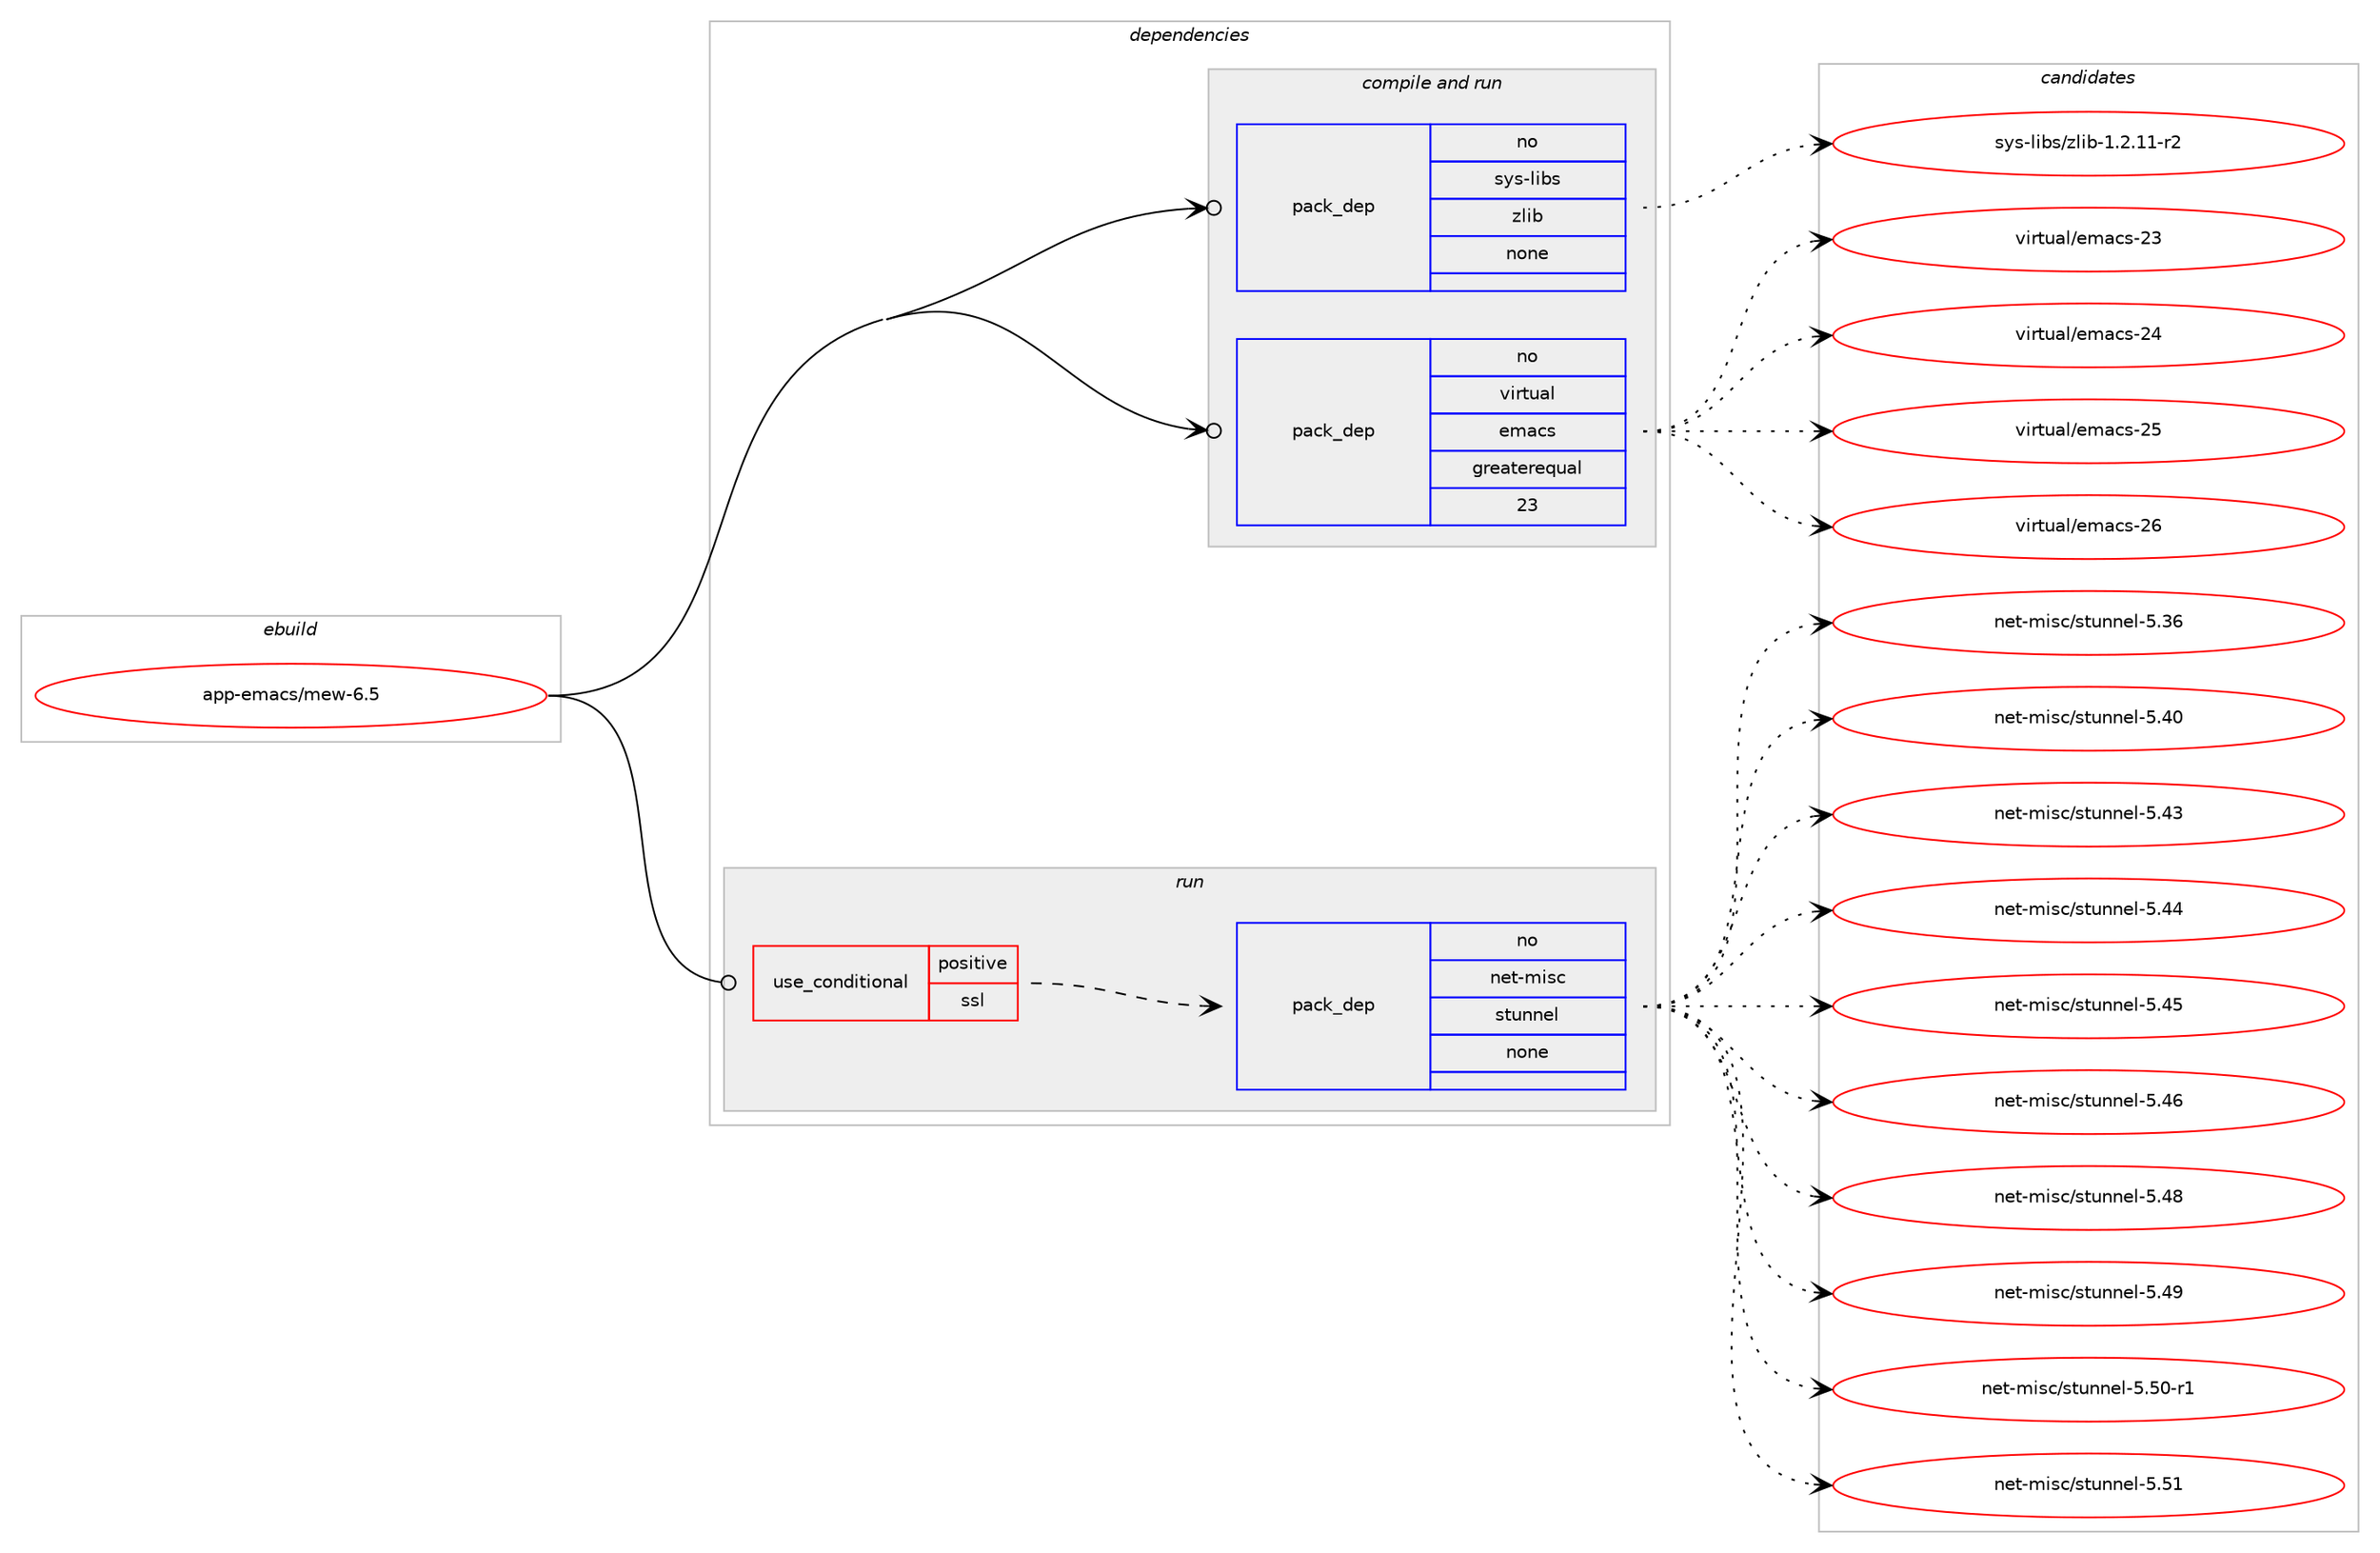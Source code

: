 digraph prolog {

# *************
# Graph options
# *************

newrank=true;
concentrate=true;
compound=true;
graph [rankdir=LR,fontname=Helvetica,fontsize=10,ranksep=1.5];#, ranksep=2.5, nodesep=0.2];
edge  [arrowhead=vee];
node  [fontname=Helvetica,fontsize=10];

# **********
# The ebuild
# **********

subgraph cluster_leftcol {
color=gray;
rank=same;
label=<<i>ebuild</i>>;
id [label="app-emacs/mew-6.5", color=red, width=4, href="../app-emacs/mew-6.5.svg"];
}

# ****************
# The dependencies
# ****************

subgraph cluster_midcol {
color=gray;
label=<<i>dependencies</i>>;
subgraph cluster_compile {
fillcolor="#eeeeee";
style=filled;
label=<<i>compile</i>>;
}
subgraph cluster_compileandrun {
fillcolor="#eeeeee";
style=filled;
label=<<i>compile and run</i>>;
subgraph pack445 {
dependency478 [label=<<TABLE BORDER="0" CELLBORDER="1" CELLSPACING="0" CELLPADDING="4" WIDTH="220"><TR><TD ROWSPAN="6" CELLPADDING="30">pack_dep</TD></TR><TR><TD WIDTH="110">no</TD></TR><TR><TD>sys-libs</TD></TR><TR><TD>zlib</TD></TR><TR><TD>none</TD></TR><TR><TD></TD></TR></TABLE>>, shape=none, color=blue];
}
id:e -> dependency478:w [weight=20,style="solid",arrowhead="odotvee"];
subgraph pack446 {
dependency479 [label=<<TABLE BORDER="0" CELLBORDER="1" CELLSPACING="0" CELLPADDING="4" WIDTH="220"><TR><TD ROWSPAN="6" CELLPADDING="30">pack_dep</TD></TR><TR><TD WIDTH="110">no</TD></TR><TR><TD>virtual</TD></TR><TR><TD>emacs</TD></TR><TR><TD>greaterequal</TD></TR><TR><TD>23</TD></TR></TABLE>>, shape=none, color=blue];
}
id:e -> dependency479:w [weight=20,style="solid",arrowhead="odotvee"];
}
subgraph cluster_run {
fillcolor="#eeeeee";
style=filled;
label=<<i>run</i>>;
subgraph cond24 {
dependency480 [label=<<TABLE BORDER="0" CELLBORDER="1" CELLSPACING="0" CELLPADDING="4"><TR><TD ROWSPAN="3" CELLPADDING="10">use_conditional</TD></TR><TR><TD>positive</TD></TR><TR><TD>ssl</TD></TR></TABLE>>, shape=none, color=red];
subgraph pack447 {
dependency481 [label=<<TABLE BORDER="0" CELLBORDER="1" CELLSPACING="0" CELLPADDING="4" WIDTH="220"><TR><TD ROWSPAN="6" CELLPADDING="30">pack_dep</TD></TR><TR><TD WIDTH="110">no</TD></TR><TR><TD>net-misc</TD></TR><TR><TD>stunnel</TD></TR><TR><TD>none</TD></TR><TR><TD></TD></TR></TABLE>>, shape=none, color=blue];
}
dependency480:e -> dependency481:w [weight=20,style="dashed",arrowhead="vee"];
}
id:e -> dependency480:w [weight=20,style="solid",arrowhead="odot"];
}
}

# **************
# The candidates
# **************

subgraph cluster_choices {
rank=same;
color=gray;
label=<<i>candidates</i>>;

subgraph choice445 {
color=black;
nodesep=1;
choice11512111545108105981154712210810598454946504649494511450 [label="sys-libs/zlib-1.2.11-r2", color=red, width=4,href="../sys-libs/zlib-1.2.11-r2.svg"];
dependency478:e -> choice11512111545108105981154712210810598454946504649494511450:w [style=dotted,weight="100"];
}
subgraph choice446 {
color=black;
nodesep=1;
choice11810511411611797108471011099799115455051 [label="virtual/emacs-23", color=red, width=4,href="../virtual/emacs-23.svg"];
choice11810511411611797108471011099799115455052 [label="virtual/emacs-24", color=red, width=4,href="../virtual/emacs-24.svg"];
choice11810511411611797108471011099799115455053 [label="virtual/emacs-25", color=red, width=4,href="../virtual/emacs-25.svg"];
choice11810511411611797108471011099799115455054 [label="virtual/emacs-26", color=red, width=4,href="../virtual/emacs-26.svg"];
dependency479:e -> choice11810511411611797108471011099799115455051:w [style=dotted,weight="100"];
dependency479:e -> choice11810511411611797108471011099799115455052:w [style=dotted,weight="100"];
dependency479:e -> choice11810511411611797108471011099799115455053:w [style=dotted,weight="100"];
dependency479:e -> choice11810511411611797108471011099799115455054:w [style=dotted,weight="100"];
}
subgraph choice447 {
color=black;
nodesep=1;
choice1101011164510910511599471151161171101101011084553465154 [label="net-misc/stunnel-5.36", color=red, width=4,href="../net-misc/stunnel-5.36.svg"];
choice1101011164510910511599471151161171101101011084553465248 [label="net-misc/stunnel-5.40", color=red, width=4,href="../net-misc/stunnel-5.40.svg"];
choice1101011164510910511599471151161171101101011084553465251 [label="net-misc/stunnel-5.43", color=red, width=4,href="../net-misc/stunnel-5.43.svg"];
choice1101011164510910511599471151161171101101011084553465252 [label="net-misc/stunnel-5.44", color=red, width=4,href="../net-misc/stunnel-5.44.svg"];
choice1101011164510910511599471151161171101101011084553465253 [label="net-misc/stunnel-5.45", color=red, width=4,href="../net-misc/stunnel-5.45.svg"];
choice1101011164510910511599471151161171101101011084553465254 [label="net-misc/stunnel-5.46", color=red, width=4,href="../net-misc/stunnel-5.46.svg"];
choice1101011164510910511599471151161171101101011084553465256 [label="net-misc/stunnel-5.48", color=red, width=4,href="../net-misc/stunnel-5.48.svg"];
choice1101011164510910511599471151161171101101011084553465257 [label="net-misc/stunnel-5.49", color=red, width=4,href="../net-misc/stunnel-5.49.svg"];
choice11010111645109105115994711511611711011010110845534653484511449 [label="net-misc/stunnel-5.50-r1", color=red, width=4,href="../net-misc/stunnel-5.50-r1.svg"];
choice1101011164510910511599471151161171101101011084553465349 [label="net-misc/stunnel-5.51", color=red, width=4,href="../net-misc/stunnel-5.51.svg"];
dependency481:e -> choice1101011164510910511599471151161171101101011084553465154:w [style=dotted,weight="100"];
dependency481:e -> choice1101011164510910511599471151161171101101011084553465248:w [style=dotted,weight="100"];
dependency481:e -> choice1101011164510910511599471151161171101101011084553465251:w [style=dotted,weight="100"];
dependency481:e -> choice1101011164510910511599471151161171101101011084553465252:w [style=dotted,weight="100"];
dependency481:e -> choice1101011164510910511599471151161171101101011084553465253:w [style=dotted,weight="100"];
dependency481:e -> choice1101011164510910511599471151161171101101011084553465254:w [style=dotted,weight="100"];
dependency481:e -> choice1101011164510910511599471151161171101101011084553465256:w [style=dotted,weight="100"];
dependency481:e -> choice1101011164510910511599471151161171101101011084553465257:w [style=dotted,weight="100"];
dependency481:e -> choice11010111645109105115994711511611711011010110845534653484511449:w [style=dotted,weight="100"];
dependency481:e -> choice1101011164510910511599471151161171101101011084553465349:w [style=dotted,weight="100"];
}
}

}
